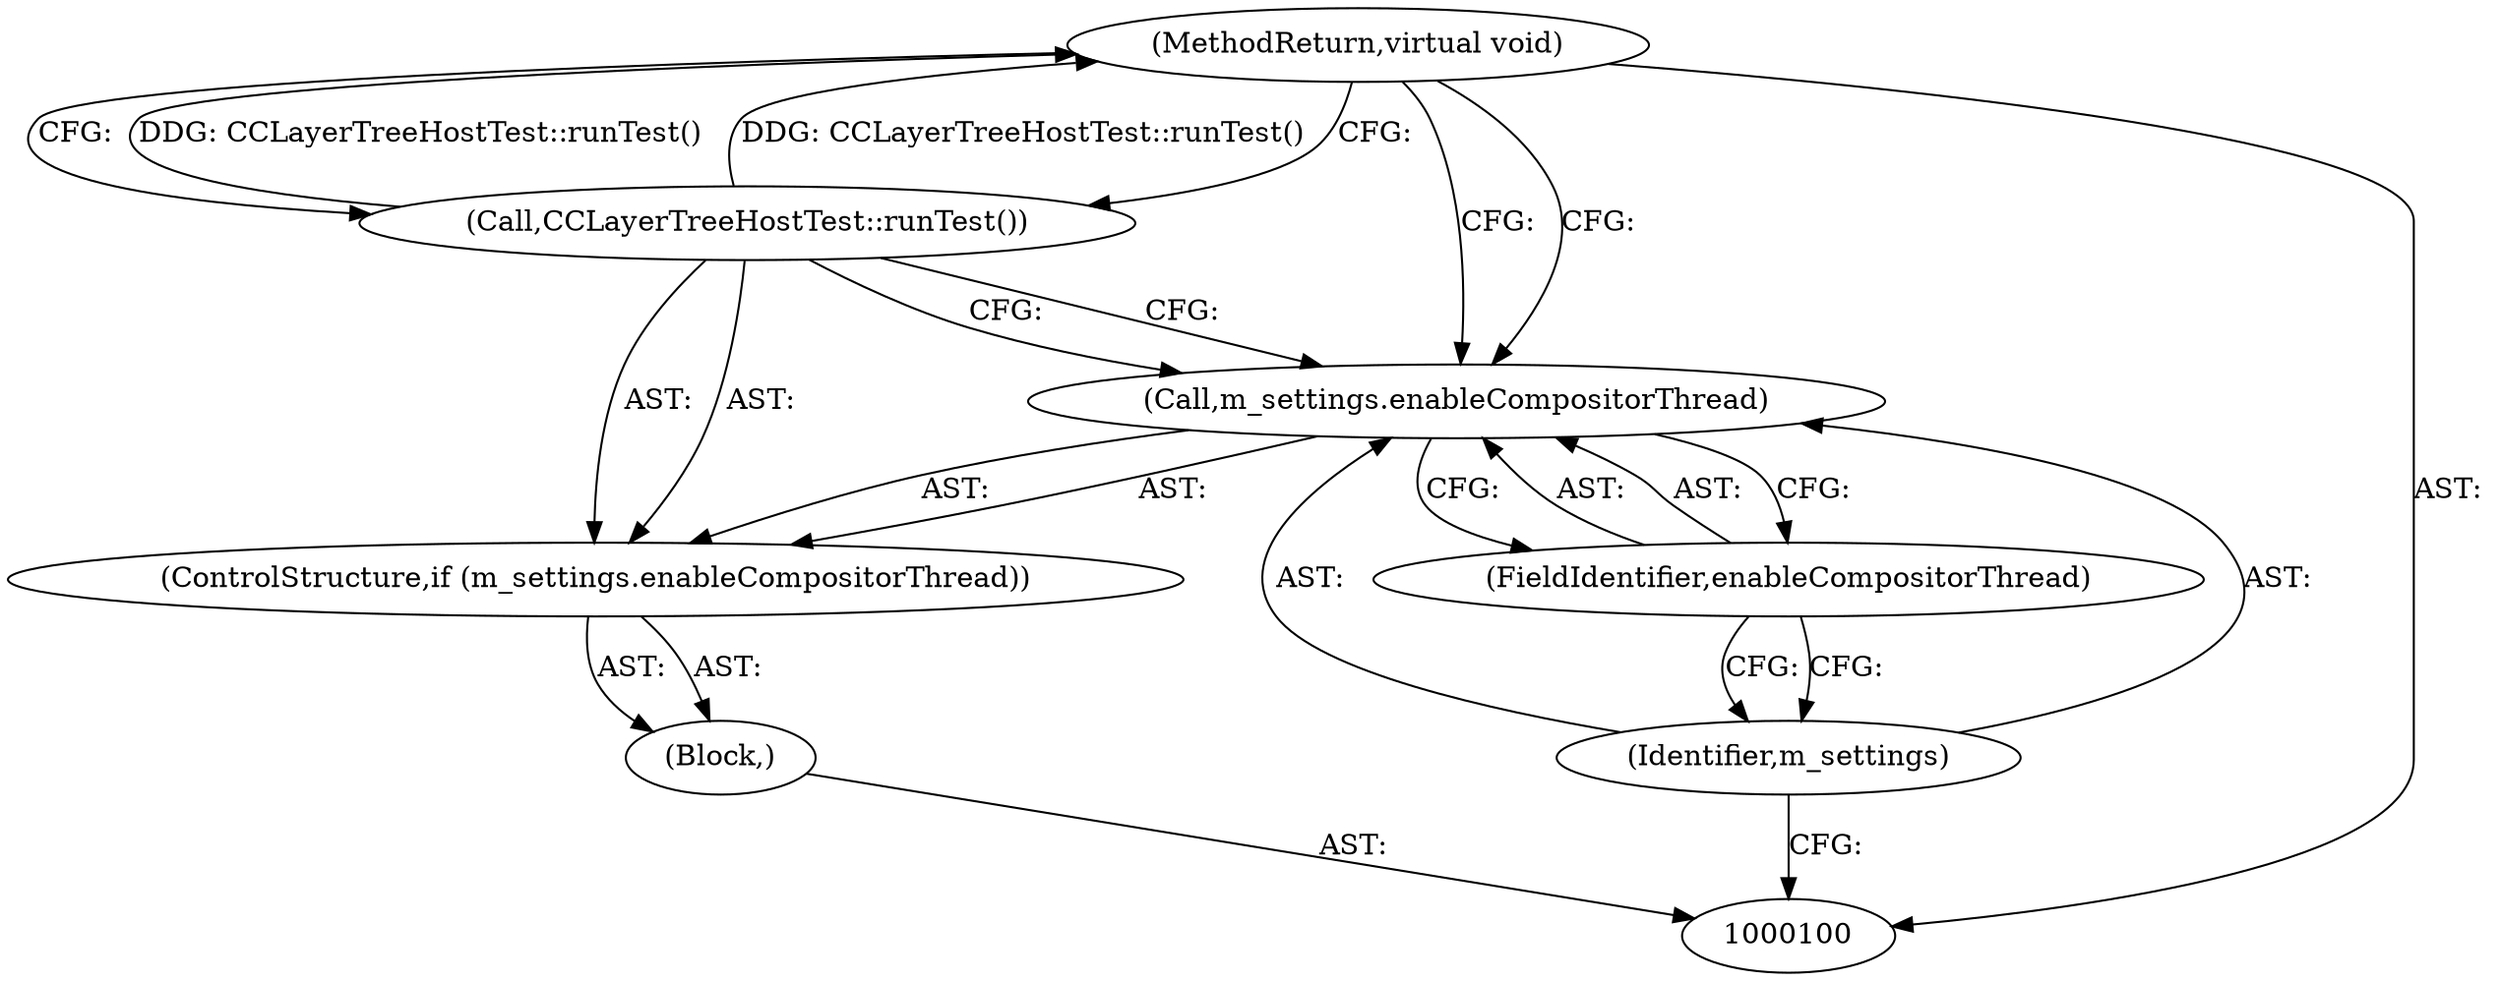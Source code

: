 digraph "1_Chrome_88c4913f11967abfd08a8b22b4423710322ac49b_9" {
"1000107" [label="(MethodReturn,virtual void)"];
"1000101" [label="(Block,)"];
"1000103" [label="(Call,m_settings.enableCompositorThread)"];
"1000104" [label="(Identifier,m_settings)"];
"1000105" [label="(FieldIdentifier,enableCompositorThread)"];
"1000102" [label="(ControlStructure,if (m_settings.enableCompositorThread))"];
"1000106" [label="(Call,CCLayerTreeHostTest::runTest())"];
"1000107" -> "1000100"  [label="AST: "];
"1000107" -> "1000106"  [label="CFG: "];
"1000107" -> "1000103"  [label="CFG: "];
"1000106" -> "1000107"  [label="DDG: CCLayerTreeHostTest::runTest()"];
"1000101" -> "1000100"  [label="AST: "];
"1000102" -> "1000101"  [label="AST: "];
"1000103" -> "1000102"  [label="AST: "];
"1000103" -> "1000105"  [label="CFG: "];
"1000104" -> "1000103"  [label="AST: "];
"1000105" -> "1000103"  [label="AST: "];
"1000106" -> "1000103"  [label="CFG: "];
"1000107" -> "1000103"  [label="CFG: "];
"1000104" -> "1000103"  [label="AST: "];
"1000104" -> "1000100"  [label="CFG: "];
"1000105" -> "1000104"  [label="CFG: "];
"1000105" -> "1000103"  [label="AST: "];
"1000105" -> "1000104"  [label="CFG: "];
"1000103" -> "1000105"  [label="CFG: "];
"1000102" -> "1000101"  [label="AST: "];
"1000103" -> "1000102"  [label="AST: "];
"1000106" -> "1000102"  [label="AST: "];
"1000106" -> "1000102"  [label="AST: "];
"1000106" -> "1000103"  [label="CFG: "];
"1000107" -> "1000106"  [label="CFG: "];
"1000106" -> "1000107"  [label="DDG: CCLayerTreeHostTest::runTest()"];
}
